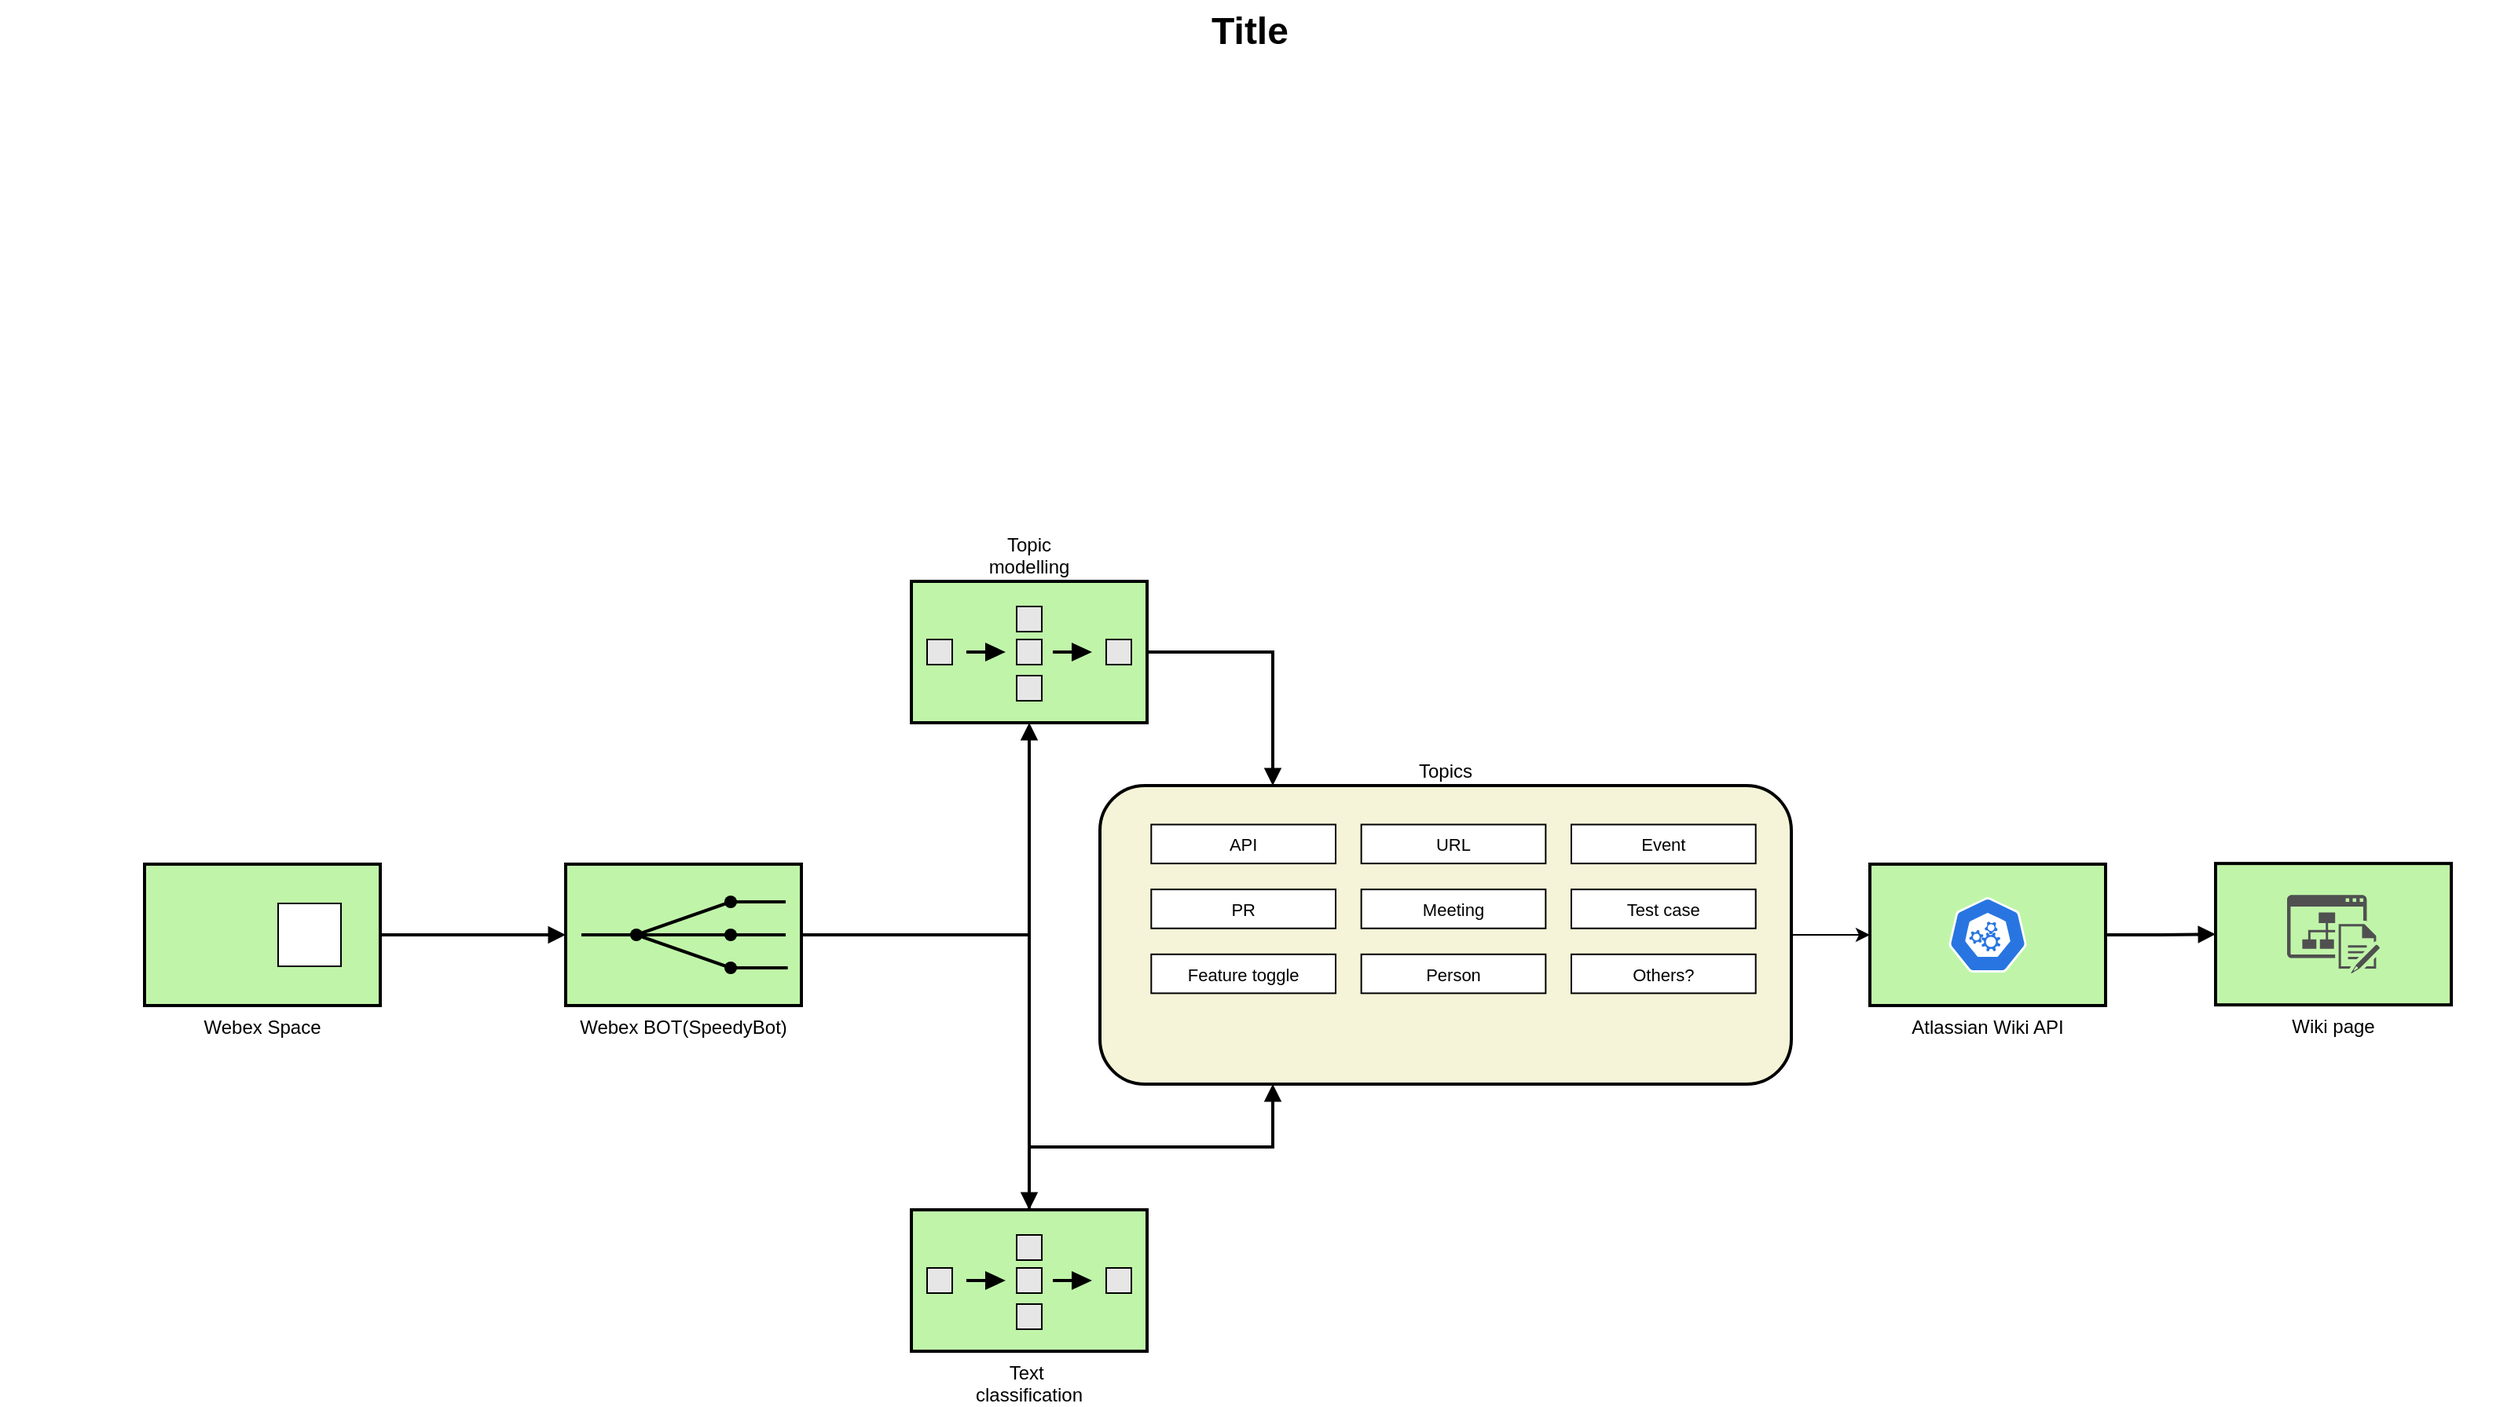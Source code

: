 <mxfile version="24.1.0" type="github">
  <diagram name="Page-1" id="74b105a0-9070-1c63-61bc-23e55f88626e">
    <mxGraphModel dx="2496" dy="1444" grid="1" gridSize="10" guides="1" tooltips="1" connect="1" arrows="1" fold="1" page="1" pageScale="1.5" pageWidth="1169" pageHeight="826" background="none" math="0" shadow="0">
      <root>
        <mxCell id="0" style=";html=1;" />
        <mxCell id="1" style=";html=1;" parent="0" />
        <mxCell id="10b056a9c633e61c-19" style="edgeStyle=orthogonalEdgeStyle;rounded=0;html=1;endArrow=block;endFill=1;jettySize=auto;orthogonalLoop=1;strokeWidth=2;startArrow=none;startFill=0;" parent="1" source="10b056a9c633e61c-2" target="OXvvBqYcgBK15INRSdvP-29" edge="1">
          <mxGeometry relative="1" as="geometry">
            <Array as="points">
              <mxPoint x="735" y="635" />
            </Array>
            <mxPoint x="735" y="430" as="targetPoint" />
          </mxGeometry>
        </mxCell>
        <mxCell id="10b056a9c633e61c-21" style="edgeStyle=orthogonalEdgeStyle;rounded=0;html=1;endArrow=block;endFill=1;jettySize=auto;orthogonalLoop=1;strokeWidth=2;startArrow=none;startFill=0;entryX=0.5;entryY=0;entryDx=0;entryDy=0;entryPerimeter=0;" parent="1" source="10b056a9c633e61c-2" target="10b056a9c633e61c-14" edge="1">
          <mxGeometry relative="1" as="geometry">
            <Array as="points">
              <mxPoint x="735" y="635" />
            </Array>
          </mxGeometry>
        </mxCell>
        <mxCell id="10b056a9c633e61c-2" value="Webex BOT(SpeedyBot)" style="strokeWidth=2;dashed=0;align=center;fontSize=12;fillColor=#c0f5a9;verticalLabelPosition=bottom;verticalAlign=top;shape=mxgraph.eip.recipient_list;" parent="1" vertex="1">
          <mxGeometry x="440" y="590" width="150" height="90" as="geometry" />
        </mxCell>
        <mxCell id="10b056a9c633e61c-17" style="edgeStyle=orthogonalEdgeStyle;rounded=0;html=1;endArrow=block;endFill=1;jettySize=auto;orthogonalLoop=1;strokeWidth=2;startArrow=none;startFill=0;entryX=0;entryY=0.5;entryDx=0;entryDy=0;entryPerimeter=0;" parent="1" source="10b056a9c633e61c-4" target="10b056a9c633e61c-2" edge="1">
          <mxGeometry relative="1" as="geometry">
            <mxPoint x="382" y="635" as="targetPoint" />
          </mxGeometry>
        </mxCell>
        <mxCell id="10b056a9c633e61c-4" value="Webex Space" style="strokeWidth=2;dashed=0;align=center;fontSize=12;shape=rect;verticalLabelPosition=bottom;verticalAlign=top;fillColor=#c0f5a9" parent="1" vertex="1">
          <mxGeometry x="172" y="590" width="150" height="90" as="geometry" />
        </mxCell>
        <mxCell id="10b056a9c633e61c-5" value="" style="strokeWidth=1;dashed=0;align=center;fontSize=8;shape=rect;fillColor=#ffffff;strokeColor=#000000;" parent="10b056a9c633e61c-4" vertex="1">
          <mxGeometry x="85" y="25" width="40" height="40" as="geometry" />
        </mxCell>
        <mxCell id="10b056a9c633e61c-22" style="edgeStyle=orthogonalEdgeStyle;rounded=0;html=1;endArrow=block;endFill=1;jettySize=auto;orthogonalLoop=1;strokeWidth=2;startArrow=none;startFill=0;entryX=0.25;entryY=0;entryDx=0;entryDy=0;exitX=1;exitY=0.5;exitDx=0;exitDy=0;exitPerimeter=0;" parent="1" source="OXvvBqYcgBK15INRSdvP-29" target="OXvvBqYcgBK15INRSdvP-6" edge="1">
          <mxGeometry relative="1" as="geometry">
            <mxPoint x="735" y="430" as="sourcePoint" />
            <mxPoint x="1192" y="415" as="targetPoint" />
          </mxGeometry>
        </mxCell>
        <mxCell id="10b056a9c633e61c-23" style="edgeStyle=orthogonalEdgeStyle;rounded=0;html=1;endArrow=block;endFill=1;jettySize=auto;orthogonalLoop=1;strokeWidth=2;startArrow=none;startFill=0;entryX=0;entryY=0.5;entryDx=0;entryDy=0;" parent="1" source="10b056a9c633e61c-8" target="OXvvBqYcgBK15INRSdvP-24" edge="1">
          <mxGeometry relative="1" as="geometry">
            <mxPoint x="1500" y="525" as="targetPoint" />
          </mxGeometry>
        </mxCell>
        <mxCell id="10b056a9c633e61c-24" style="edgeStyle=orthogonalEdgeStyle;rounded=0;html=1;endArrow=block;endFill=1;jettySize=auto;orthogonalLoop=1;strokeWidth=2;startArrow=none;startFill=0;entryX=0.25;entryY=1;entryDx=0;entryDy=0;" parent="1" source="10b056a9c633e61c-14" target="OXvvBqYcgBK15INRSdvP-6" edge="1">
          <mxGeometry relative="1" as="geometry">
            <mxPoint x="1192" y="885" as="targetPoint" />
          </mxGeometry>
        </mxCell>
        <mxCell id="10b056a9c633e61c-14" value="Text &#xa;classification" style="strokeWidth=2;dashed=0;align=center;fontSize=12;fillColor=#c0f5a9;verticalLabelPosition=bottom;verticalAlign=top;shape=mxgraph.eip.composed_message_processor;" parent="1" vertex="1">
          <mxGeometry x="660" y="810" width="150" height="90" as="geometry" />
        </mxCell>
        <mxCell id="10b056a9c633e61c-30" value="Title" style="text;strokeColor=none;fillColor=none;html=1;fontSize=24;fontStyle=1;verticalAlign=middle;align=center;" parent="1" vertex="1">
          <mxGeometry x="80" y="40" width="1590" height="40" as="geometry" />
        </mxCell>
        <mxCell id="OXvvBqYcgBK15INRSdvP-28" style="edgeStyle=orthogonalEdgeStyle;rounded=0;orthogonalLoop=1;jettySize=auto;html=1;exitX=1;exitY=0.5;exitDx=0;exitDy=0;" edge="1" parent="1" source="OXvvBqYcgBK15INRSdvP-6" target="10b056a9c633e61c-8">
          <mxGeometry relative="1" as="geometry" />
        </mxCell>
        <mxCell id="OXvvBqYcgBK15INRSdvP-6" value="Topics" style="strokeWidth=2;dashed=0;align=center;fontSize=12;shape=rect;verticalLabelPosition=top;verticalAlign=bottom;fillColor=#F5F4D8;labelPosition=center;rounded=1;shadow=0;" vertex="1" parent="1">
          <mxGeometry x="780" y="540" width="440" height="190" as="geometry" />
        </mxCell>
        <mxCell id="OXvvBqYcgBK15INRSdvP-8" value="API" style="strokeWidth=1;dashed=0;align=center;fontSize=11;shape=rect;fillColor=#ffffff;strokeColor=#000000;" vertex="1" parent="OXvvBqYcgBK15INRSdvP-6">
          <mxGeometry x="32.66" y="24.783" width="117.34" height="24.783" as="geometry" />
        </mxCell>
        <mxCell id="OXvvBqYcgBK15INRSdvP-9" value="URL" style="strokeWidth=1;dashed=0;align=center;fontSize=11;shape=rect;fillColor=#ffffff;strokeColor=#000000;" vertex="1" parent="OXvvBqYcgBK15INRSdvP-6">
          <mxGeometry x="166.33" y="24.783" width="117.34" height="24.783" as="geometry" />
        </mxCell>
        <mxCell id="OXvvBqYcgBK15INRSdvP-10" value="Event" style="strokeWidth=1;dashed=0;align=center;fontSize=11;shape=rect;fillColor=#ffffff;strokeColor=#000000;" vertex="1" parent="OXvvBqYcgBK15INRSdvP-6">
          <mxGeometry x="300.0" y="24.783" width="117.34" height="24.783" as="geometry" />
        </mxCell>
        <mxCell id="OXvvBqYcgBK15INRSdvP-13" value="Test case" style="strokeWidth=1;dashed=0;align=center;fontSize=11;shape=rect;fillColor=#ffffff;strokeColor=#000000;" vertex="1" parent="OXvvBqYcgBK15INRSdvP-6">
          <mxGeometry x="300.0" y="66.087" width="117.34" height="24.783" as="geometry" />
        </mxCell>
        <mxCell id="OXvvBqYcgBK15INRSdvP-14" value="Meeting" style="strokeWidth=1;dashed=0;align=center;fontSize=11;shape=rect;fillColor=#ffffff;strokeColor=#000000;" vertex="1" parent="OXvvBqYcgBK15INRSdvP-6">
          <mxGeometry x="166.33" y="66.087" width="117.34" height="24.783" as="geometry" />
        </mxCell>
        <mxCell id="OXvvBqYcgBK15INRSdvP-15" value="PR" style="strokeWidth=1;dashed=0;align=center;fontSize=11;shape=rect;fillColor=#ffffff;strokeColor=#000000;" vertex="1" parent="OXvvBqYcgBK15INRSdvP-6">
          <mxGeometry x="32.66" y="66.087" width="117.34" height="24.783" as="geometry" />
        </mxCell>
        <mxCell id="OXvvBqYcgBK15INRSdvP-16" value="Others?" style="strokeWidth=1;dashed=0;align=center;fontSize=11;shape=rect;fillColor=#ffffff;strokeColor=#000000;" vertex="1" parent="OXvvBqYcgBK15INRSdvP-6">
          <mxGeometry x="300.0" y="107.391" width="117.34" height="24.783" as="geometry" />
        </mxCell>
        <mxCell id="OXvvBqYcgBK15INRSdvP-17" value="Person" style="strokeWidth=1;dashed=0;align=center;fontSize=11;shape=rect;fillColor=#ffffff;strokeColor=#000000;" vertex="1" parent="OXvvBqYcgBK15INRSdvP-6">
          <mxGeometry x="166.33" y="107.391" width="117.34" height="24.783" as="geometry" />
        </mxCell>
        <mxCell id="OXvvBqYcgBK15INRSdvP-18" value="Feature toggle" style="strokeWidth=1;dashed=0;align=center;fontSize=11;shape=rect;fillColor=#ffffff;strokeColor=#000000;" vertex="1" parent="OXvvBqYcgBK15INRSdvP-6">
          <mxGeometry x="32.66" y="107.391" width="117.34" height="24.783" as="geometry" />
        </mxCell>
        <mxCell id="OXvvBqYcgBK15INRSdvP-25" value="" style="group" vertex="1" connectable="0" parent="1">
          <mxGeometry x="1270" y="590" width="150" height="90" as="geometry" />
        </mxCell>
        <mxCell id="10b056a9c633e61c-8" value="Atlassian Wiki API" style="strokeWidth=2;dashed=0;align=center;fontSize=12;shape=rect;verticalLabelPosition=bottom;verticalAlign=top;fillColor=#c0f5a9" parent="OXvvBqYcgBK15INRSdvP-25" vertex="1">
          <mxGeometry width="150" height="90" as="geometry" />
        </mxCell>
        <mxCell id="OXvvBqYcgBK15INRSdvP-22" value="" style="aspect=fixed;sketch=0;html=1;dashed=0;whitespace=wrap;fillColor=#2875E2;strokeColor=#ffffff;points=[[0.005,0.63,0],[0.1,0.2,0],[0.9,0.2,0],[0.5,0,0],[0.995,0.63,0],[0.72,0.99,0],[0.5,1,0],[0.28,0.99,0]];shape=mxgraph.kubernetes.icon2;prIcon=api" vertex="1" parent="OXvvBqYcgBK15INRSdvP-25">
          <mxGeometry x="50" y="21" width="50" height="48" as="geometry" />
        </mxCell>
        <mxCell id="OXvvBqYcgBK15INRSdvP-26" value="" style="group" vertex="1" connectable="0" parent="1">
          <mxGeometry x="1490" y="589.57" width="150" height="90" as="geometry" />
        </mxCell>
        <mxCell id="OXvvBqYcgBK15INRSdvP-27" value="" style="group" vertex="1" connectable="0" parent="OXvvBqYcgBK15INRSdvP-26">
          <mxGeometry width="150" height="90" as="geometry" />
        </mxCell>
        <mxCell id="OXvvBqYcgBK15INRSdvP-24" value="Wiki page" style="strokeWidth=2;dashed=0;align=center;fontSize=12;shape=rect;verticalLabelPosition=bottom;verticalAlign=top;fillColor=#c0f5a9" vertex="1" parent="OXvvBqYcgBK15INRSdvP-27">
          <mxGeometry width="150" height="90" as="geometry" />
        </mxCell>
        <mxCell id="OXvvBqYcgBK15INRSdvP-23" value="" style="sketch=0;pointerEvents=1;shadow=0;dashed=0;html=1;strokeColor=none;fillColor=#505050;labelPosition=center;verticalLabelPosition=bottom;verticalAlign=top;outlineConnect=0;align=center;shape=mxgraph.office.sites.wiki_site;" vertex="1" parent="OXvvBqYcgBK15INRSdvP-27">
          <mxGeometry x="45.5" y="20" width="59" height="50" as="geometry" />
        </mxCell>
        <mxCell id="OXvvBqYcgBK15INRSdvP-29" value="Topic&#xa;modelling" style="strokeWidth=2;dashed=0;align=center;fontSize=12;fillColor=#c0f5a9;verticalLabelPosition=top;verticalAlign=bottom;shape=mxgraph.eip.composed_message_processor;labelPosition=center;" vertex="1" parent="1">
          <mxGeometry x="660" y="410" width="150" height="90" as="geometry" />
        </mxCell>
      </root>
    </mxGraphModel>
  </diagram>
</mxfile>
